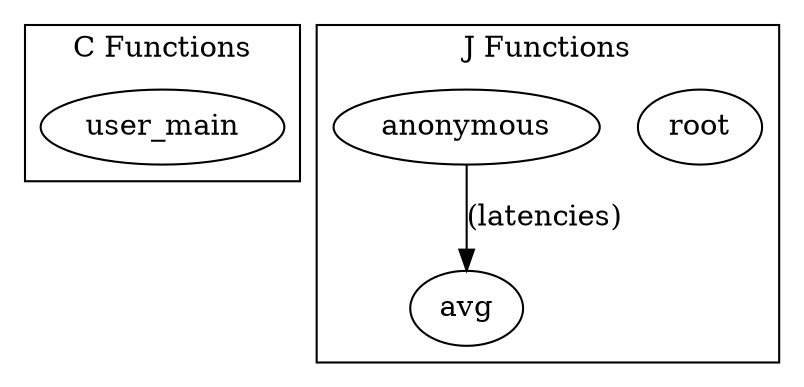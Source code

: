 digraph jamgraph{
subgraph cluster_0 {
label = "C Functions";
user_main;
}
subgraph cluster_1 {
label = "J Functions";
root;
anonymous;
avg;
}
anonymous -> avg [ label="(latencies)" ];
}